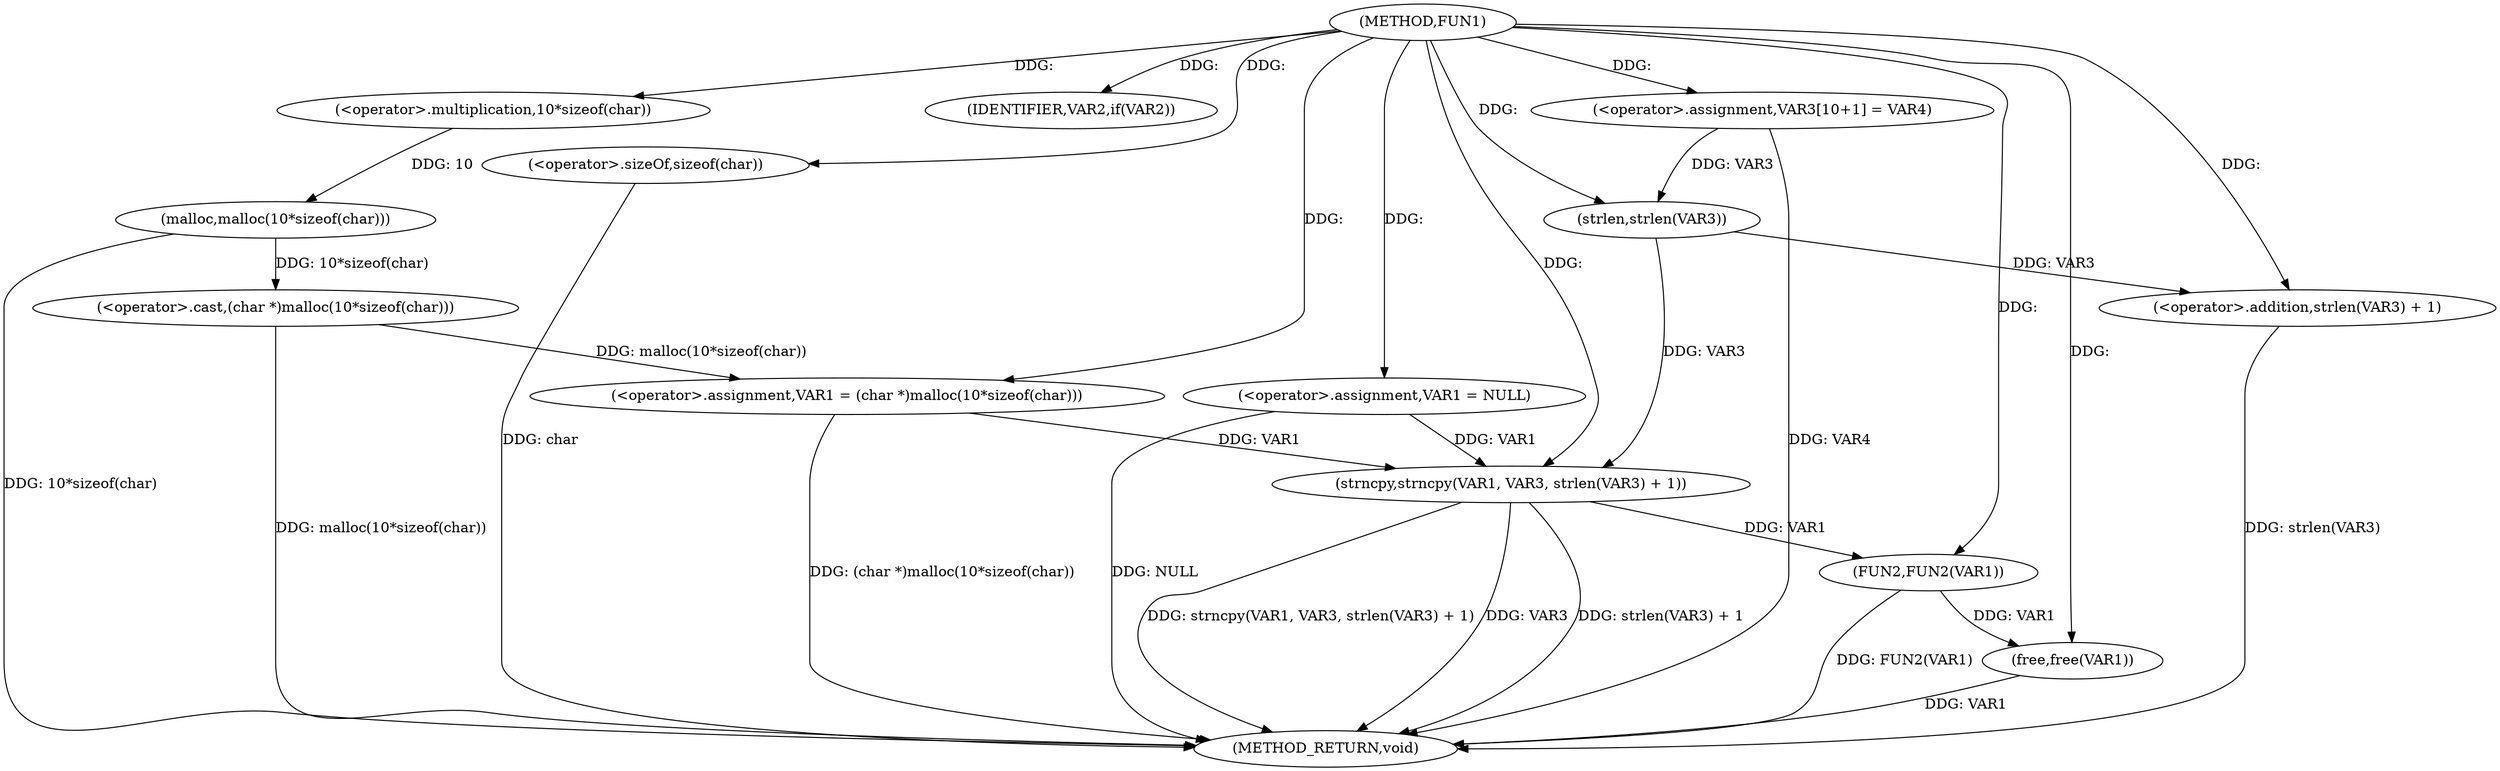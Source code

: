 digraph FUN1 {  
"1000100" [label = "(METHOD,FUN1)" ]
"1000134" [label = "(METHOD_RETURN,void)" ]
"1000103" [label = "(<operator>.assignment,VAR1 = NULL)" ]
"1000107" [label = "(IDENTIFIER,VAR2,if(VAR2))" ]
"1000109" [label = "(<operator>.assignment,VAR1 = (char *)malloc(10*sizeof(char)))" ]
"1000111" [label = "(<operator>.cast,(char *)malloc(10*sizeof(char)))" ]
"1000113" [label = "(malloc,malloc(10*sizeof(char)))" ]
"1000114" [label = "(<operator>.multiplication,10*sizeof(char))" ]
"1000116" [label = "(<operator>.sizeOf,sizeof(char))" ]
"1000120" [label = "(<operator>.assignment,VAR3[10+1] = VAR4)" ]
"1000123" [label = "(strncpy,strncpy(VAR1, VAR3, strlen(VAR3) + 1))" ]
"1000126" [label = "(<operator>.addition,strlen(VAR3) + 1)" ]
"1000127" [label = "(strlen,strlen(VAR3))" ]
"1000130" [label = "(FUN2,FUN2(VAR1))" ]
"1000132" [label = "(free,free(VAR1))" ]
  "1000116" -> "1000134"  [ label = "DDG: char"] 
  "1000123" -> "1000134"  [ label = "DDG: VAR3"] 
  "1000103" -> "1000134"  [ label = "DDG: NULL"] 
  "1000113" -> "1000134"  [ label = "DDG: 10*sizeof(char)"] 
  "1000126" -> "1000134"  [ label = "DDG: strlen(VAR3)"] 
  "1000132" -> "1000134"  [ label = "DDG: VAR1"] 
  "1000120" -> "1000134"  [ label = "DDG: VAR4"] 
  "1000130" -> "1000134"  [ label = "DDG: FUN2(VAR1)"] 
  "1000123" -> "1000134"  [ label = "DDG: strlen(VAR3) + 1"] 
  "1000123" -> "1000134"  [ label = "DDG: strncpy(VAR1, VAR3, strlen(VAR3) + 1)"] 
  "1000111" -> "1000134"  [ label = "DDG: malloc(10*sizeof(char))"] 
  "1000109" -> "1000134"  [ label = "DDG: (char *)malloc(10*sizeof(char))"] 
  "1000100" -> "1000103"  [ label = "DDG: "] 
  "1000100" -> "1000107"  [ label = "DDG: "] 
  "1000111" -> "1000109"  [ label = "DDG: malloc(10*sizeof(char))"] 
  "1000100" -> "1000109"  [ label = "DDG: "] 
  "1000113" -> "1000111"  [ label = "DDG: 10*sizeof(char)"] 
  "1000114" -> "1000113"  [ label = "DDG: 10"] 
  "1000100" -> "1000114"  [ label = "DDG: "] 
  "1000100" -> "1000116"  [ label = "DDG: "] 
  "1000100" -> "1000120"  [ label = "DDG: "] 
  "1000103" -> "1000123"  [ label = "DDG: VAR1"] 
  "1000109" -> "1000123"  [ label = "DDG: VAR1"] 
  "1000100" -> "1000123"  [ label = "DDG: "] 
  "1000127" -> "1000123"  [ label = "DDG: VAR3"] 
  "1000127" -> "1000126"  [ label = "DDG: VAR3"] 
  "1000120" -> "1000127"  [ label = "DDG: VAR3"] 
  "1000100" -> "1000127"  [ label = "DDG: "] 
  "1000100" -> "1000126"  [ label = "DDG: "] 
  "1000123" -> "1000130"  [ label = "DDG: VAR1"] 
  "1000100" -> "1000130"  [ label = "DDG: "] 
  "1000130" -> "1000132"  [ label = "DDG: VAR1"] 
  "1000100" -> "1000132"  [ label = "DDG: "] 
}
